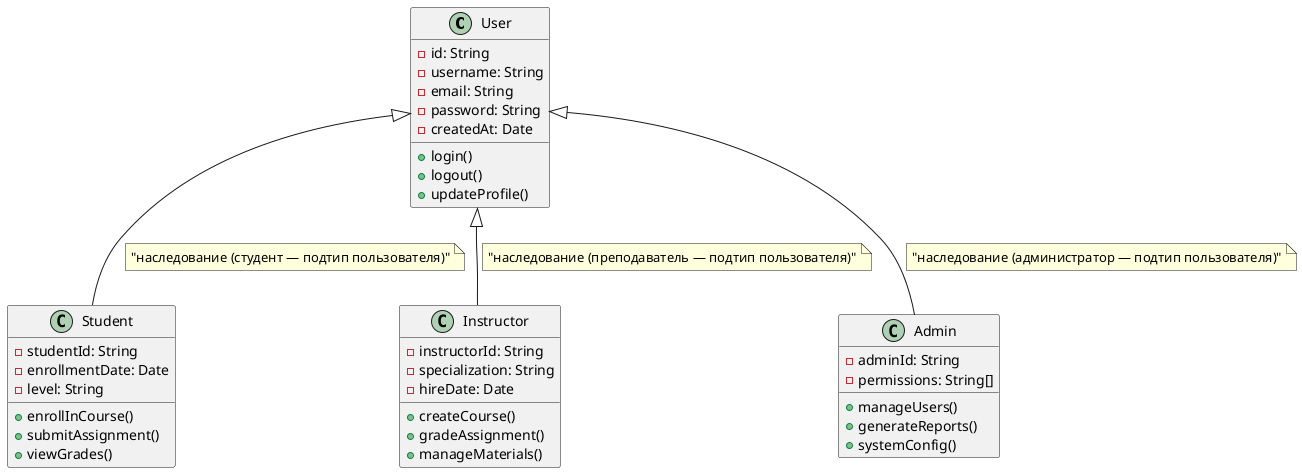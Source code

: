 @startuml СистемаОнлайнОбразования

' Классы пользователей
class User {
  - id: String
  - username: String
  - email: String
  - password: String
  - createdAt: Date
  + login()
  + logout()
  + updateProfile()
}

class Student {
  - studentId: String
  - enrollmentDate: Date
  - level: String
  + enrollInCourse()
  + submitAssignment()
  + viewGrades()
}

class Instructor {
  - instructorId: String
  - specialization: String
  - hireDate: Date
  + createCourse()
  + gradeAssignment()
  + manageMaterials()
}

class Admin {
  - adminId: String
  - permissions: String[]
  + manageUsers()
  + generateReports()
  + systemConfig()
}

' Наследование - пользователи
User <|-- Student
note on link
  "наследование (студент — подтип пользователя)"
end note
User <|-- Instructor
note on link
  "наследование (преподаватель — подтип пользователя)"
end note
User <|-- Admin
note on link
  "наследование (администратор — подтип пользователя)"
end note






